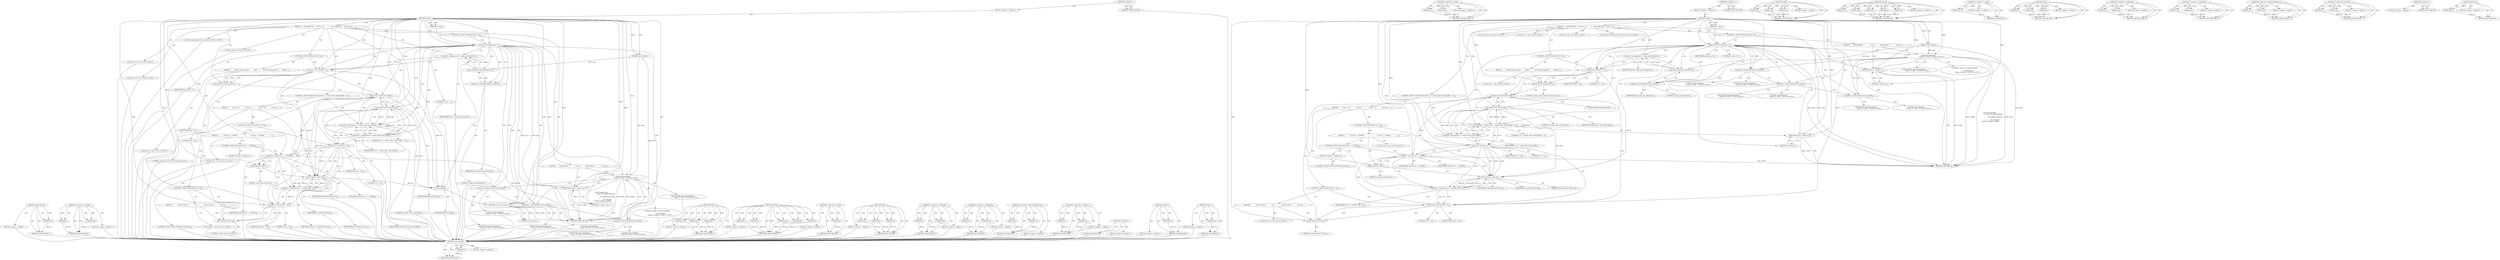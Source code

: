 digraph "close" {
vulnerable_144 [label=<(METHOD,open_gen_fd)>];
vulnerable_145 [label=<(PARAM,p1)>];
vulnerable_146 [label=<(BLOCK,&lt;empty&gt;,&lt;empty&gt;)>];
vulnerable_147 [label=<(METHOD_RETURN,ANY)>];
vulnerable_167 [label=<(METHOD,&lt;operator&gt;.equals)>];
vulnerable_168 [label=<(PARAM,p1)>];
vulnerable_169 [label=<(PARAM,p2)>];
vulnerable_170 [label=<(BLOCK,&lt;empty&gt;,&lt;empty&gt;)>];
vulnerable_171 [label=<(METHOD_RETURN,ANY)>];
vulnerable_6 [label=<(METHOD,&lt;global&gt;)<SUB>1</SUB>>];
vulnerable_7 [label=<(BLOCK,&lt;empty&gt;,&lt;empty&gt;)<SUB>1</SUB>>];
vulnerable_8 [label=<(METHOD,main)<SUB>1</SUB>>];
vulnerable_9 [label=<(PARAM,int argc)<SUB>1</SUB>>];
vulnerable_10 [label=<(PARAM,char *argv[])<SUB>1</SUB>>];
vulnerable_11 [label=<(BLOCK,{
    char buff[1024];
    int fd, nr, nw;
    ...,{
    char buff[1024];
    int fd, nr, nw;
    ...)<SUB>2</SUB>>];
vulnerable_12 [label="<(LOCAL,char[1024] buff: char[1024])<SUB>3</SUB>>"];
vulnerable_13 [label="<(LOCAL,int fd: int)<SUB>4</SUB>>"];
vulnerable_14 [label="<(LOCAL,int nr: int)<SUB>4</SUB>>"];
vulnerable_15 [label="<(LOCAL,int nw: int)<SUB>4</SUB>>"];
vulnerable_16 [label=<(CONTROL_STRUCTURE,IF,if (argc &lt; 2))<SUB>5</SUB>>];
vulnerable_17 [label=<(&lt;operator&gt;.lessThan,argc &lt; 2)<SUB>5</SUB>>];
vulnerable_18 [label=<(IDENTIFIER,argc,argc &lt; 2)<SUB>5</SUB>>];
vulnerable_19 [label=<(LITERAL,2,argc &lt; 2)<SUB>5</SUB>>];
vulnerable_20 [label=<(BLOCK,{
        fprintf(stderr,
                &quot;usag...,{
        fprintf(stderr,
                &quot;usag...)<SUB>5</SUB>>];
vulnerable_21 [label="<(fprintf,fprintf(stderr,
                &quot;usage: %s outp...)<SUB>6</SUB>>"];
vulnerable_22 [label="<(IDENTIFIER,stderr,fprintf(stderr,
                &quot;usage: %s outp...)<SUB>6</SUB>>"];
vulnerable_23 [label="<(LITERAL,&quot;usage: %s output-filename\n&quot;
                &quot;...,fprintf(stderr,
                &quot;usage: %s outp...)<SUB>7</SUB>>"];
vulnerable_24 [label=<(&lt;operator&gt;.indirectIndexAccess,argv[0])<SUB>9</SUB>>];
vulnerable_25 [label="<(IDENTIFIER,argv,fprintf(stderr,
                &quot;usage: %s outp...)<SUB>9</SUB>>"];
vulnerable_26 [label="<(LITERAL,0,fprintf(stderr,
                &quot;usage: %s outp...)<SUB>9</SUB>>"];
vulnerable_27 [label=<(&lt;operator&gt;.indirectIndexAccess,argv[0])<SUB>9</SUB>>];
vulnerable_28 [label="<(IDENTIFIER,argv,fprintf(stderr,
                &quot;usage: %s outp...)<SUB>9</SUB>>"];
vulnerable_29 [label="<(LITERAL,0,fprintf(stderr,
                &quot;usage: %s outp...)<SUB>9</SUB>>"];
vulnerable_30 [label=<(&lt;operator&gt;.indirectIndexAccess,argv[0])<SUB>9</SUB>>];
vulnerable_31 [label="<(IDENTIFIER,argv,fprintf(stderr,
                &quot;usage: %s outp...)<SUB>9</SUB>>"];
vulnerable_32 [label="<(LITERAL,0,fprintf(stderr,
                &quot;usage: %s outp...)<SUB>9</SUB>>"];
vulnerable_33 [label=<(RETURN,return 1;,return 1;)<SUB>10</SUB>>];
vulnerable_34 [label=<(LITERAL,1,return 1;)<SUB>10</SUB>>];
vulnerable_35 [label=<(&lt;operator&gt;.assignment,fd = open_gen_fd(argv[1]))<SUB>12</SUB>>];
vulnerable_36 [label=<(IDENTIFIER,fd,fd = open_gen_fd(argv[1]))<SUB>12</SUB>>];
vulnerable_37 [label=<(open_gen_fd,open_gen_fd(argv[1]))<SUB>12</SUB>>];
vulnerable_38 [label=<(&lt;operator&gt;.indirectIndexAccess,argv[1])<SUB>12</SUB>>];
vulnerable_39 [label=<(IDENTIFIER,argv,open_gen_fd(argv[1]))<SUB>12</SUB>>];
vulnerable_40 [label=<(LITERAL,1,open_gen_fd(argv[1]))<SUB>12</SUB>>];
vulnerable_41 [label=<(CONTROL_STRUCTURE,IF,if (fd &lt; 0))<SUB>13</SUB>>];
vulnerable_42 [label=<(&lt;operator&gt;.lessThan,fd &lt; 0)<SUB>13</SUB>>];
vulnerable_43 [label=<(IDENTIFIER,fd,fd &lt; 0)<SUB>13</SUB>>];
vulnerable_44 [label=<(LITERAL,0,fd &lt; 0)<SUB>13</SUB>>];
vulnerable_45 [label=<(BLOCK,{
        perror(&quot;open_gen_fd&quot;);
        exit(E...,{
        perror(&quot;open_gen_fd&quot;);
        exit(E...)<SUB>13</SUB>>];
vulnerable_46 [label=<(perror,perror(&quot;open_gen_fd&quot;))<SUB>14</SUB>>];
vulnerable_47 [label=<(LITERAL,&quot;open_gen_fd&quot;,perror(&quot;open_gen_fd&quot;))<SUB>14</SUB>>];
vulnerable_48 [label="<(LOCAL,exit : exit)<SUB>15</SUB>>"];
vulnerable_49 [label=<(CONTROL_STRUCTURE,WHILE,while ((nr = read(0, buff, sizeof (buff))) != 0))<SUB>17</SUB>>];
vulnerable_50 [label=<(&lt;operator&gt;.notEquals,(nr = read(0, buff, sizeof (buff))) != 0)<SUB>17</SUB>>];
vulnerable_51 [label=<(&lt;operator&gt;.assignment,nr = read(0, buff, sizeof (buff)))<SUB>17</SUB>>];
vulnerable_52 [label=<(IDENTIFIER,nr,nr = read(0, buff, sizeof (buff)))<SUB>17</SUB>>];
vulnerable_53 [label=<(read,read(0, buff, sizeof (buff)))<SUB>17</SUB>>];
vulnerable_54 [label=<(LITERAL,0,read(0, buff, sizeof (buff)))<SUB>17</SUB>>];
vulnerable_55 [label=<(IDENTIFIER,buff,read(0, buff, sizeof (buff)))<SUB>17</SUB>>];
vulnerable_56 [label=<(&lt;operator&gt;.sizeOf,sizeof (buff))<SUB>17</SUB>>];
vulnerable_57 [label=<(IDENTIFIER,buff,sizeof (buff))<SUB>17</SUB>>];
vulnerable_58 [label=<(LITERAL,0,(nr = read(0, buff, sizeof (buff))) != 0)<SUB>17</SUB>>];
vulnerable_59 [label=<(BLOCK,{
        if (nr &lt; 0) {
            if (errno =...,{
        if (nr &lt; 0) {
            if (errno =...)<SUB>17</SUB>>];
vulnerable_60 [label=<(CONTROL_STRUCTURE,IF,if (nr &lt; 0))<SUB>18</SUB>>];
vulnerable_61 [label=<(&lt;operator&gt;.lessThan,nr &lt; 0)<SUB>18</SUB>>];
vulnerable_62 [label=<(IDENTIFIER,nr,nr &lt; 0)<SUB>18</SUB>>];
vulnerable_63 [label=<(LITERAL,0,nr &lt; 0)<SUB>18</SUB>>];
vulnerable_64 [label=<(BLOCK,{
            if (errno == EINTR)
             ...,{
            if (errno == EINTR)
             ...)<SUB>18</SUB>>];
vulnerable_65 [label=<(CONTROL_STRUCTURE,IF,if (errno == EINTR))<SUB>19</SUB>>];
vulnerable_66 [label=<(&lt;operator&gt;.equals,errno == EINTR)<SUB>19</SUB>>];
vulnerable_67 [label=<(IDENTIFIER,errno,errno == EINTR)<SUB>19</SUB>>];
vulnerable_68 [label=<(IDENTIFIER,EINTR,errno == EINTR)<SUB>19</SUB>>];
vulnerable_69 [label=<(BLOCK,&lt;empty&gt;,&lt;empty&gt;)<SUB>20</SUB>>];
vulnerable_70 [label=<(CONTROL_STRUCTURE,CONTINUE,continue;)<SUB>20</SUB>>];
vulnerable_71 [label=<(perror,perror(&quot;read&quot;))<SUB>21</SUB>>];
vulnerable_72 [label=<(LITERAL,&quot;read&quot;,perror(&quot;read&quot;))<SUB>21</SUB>>];
vulnerable_73 [label="<(LOCAL,exit : exit)<SUB>22</SUB>>"];
vulnerable_74 [label=<(&lt;operator&gt;.assignment,nw = write(fd, buff, nr))<SUB>24</SUB>>];
vulnerable_75 [label=<(IDENTIFIER,nw,nw = write(fd, buff, nr))<SUB>24</SUB>>];
vulnerable_76 [label=<(write,write(fd, buff, nr))<SUB>24</SUB>>];
vulnerable_77 [label=<(IDENTIFIER,fd,write(fd, buff, nr))<SUB>24</SUB>>];
vulnerable_78 [label=<(IDENTIFIER,buff,write(fd, buff, nr))<SUB>24</SUB>>];
vulnerable_79 [label=<(IDENTIFIER,nr,write(fd, buff, nr))<SUB>24</SUB>>];
vulnerable_80 [label=<(CONTROL_STRUCTURE,IF,if (nw &lt; 0))<SUB>25</SUB>>];
vulnerable_81 [label=<(&lt;operator&gt;.lessThan,nw &lt; 0)<SUB>25</SUB>>];
vulnerable_82 [label=<(IDENTIFIER,nw,nw &lt; 0)<SUB>25</SUB>>];
vulnerable_83 [label=<(LITERAL,0,nw &lt; 0)<SUB>25</SUB>>];
vulnerable_84 [label=<(BLOCK,{
            perror(&quot;write&quot;);
             exi...,{
            perror(&quot;write&quot;);
             exi...)<SUB>25</SUB>>];
vulnerable_85 [label=<(perror,perror(&quot;write&quot;))<SUB>26</SUB>>];
vulnerable_86 [label=<(LITERAL,&quot;write&quot;,perror(&quot;write&quot;))<SUB>26</SUB>>];
vulnerable_87 [label="<(LOCAL,exit : exit)<SUB>27</SUB>>"];
vulnerable_88 [label=<(RETURN,return 0;,return 0;)<SUB>30</SUB>>];
vulnerable_89 [label=<(LITERAL,0,return 0;)<SUB>30</SUB>>];
vulnerable_90 [label=<(METHOD_RETURN,int)<SUB>1</SUB>>];
vulnerable_92 [label=<(METHOD_RETURN,ANY)<SUB>1</SUB>>];
vulnerable_172 [label=<(METHOD,write)>];
vulnerable_173 [label=<(PARAM,p1)>];
vulnerable_174 [label=<(PARAM,p2)>];
vulnerable_175 [label=<(PARAM,p3)>];
vulnerable_176 [label=<(BLOCK,&lt;empty&gt;,&lt;empty&gt;)>];
vulnerable_177 [label=<(METHOD_RETURN,ANY)>];
vulnerable_126 [label=<(METHOD,fprintf)>];
vulnerable_127 [label=<(PARAM,p1)>];
vulnerable_128 [label=<(PARAM,p2)>];
vulnerable_129 [label=<(PARAM,p3)>];
vulnerable_130 [label=<(PARAM,p4)>];
vulnerable_131 [label=<(PARAM,p5)>];
vulnerable_132 [label=<(BLOCK,&lt;empty&gt;,&lt;empty&gt;)>];
vulnerable_133 [label=<(METHOD_RETURN,ANY)>];
vulnerable_163 [label=<(METHOD,&lt;operator&gt;.sizeOf)>];
vulnerable_164 [label=<(PARAM,p1)>];
vulnerable_165 [label=<(BLOCK,&lt;empty&gt;,&lt;empty&gt;)>];
vulnerable_166 [label=<(METHOD_RETURN,ANY)>];
vulnerable_157 [label=<(METHOD,read)>];
vulnerable_158 [label=<(PARAM,p1)>];
vulnerable_159 [label=<(PARAM,p2)>];
vulnerable_160 [label=<(PARAM,p3)>];
vulnerable_161 [label=<(BLOCK,&lt;empty&gt;,&lt;empty&gt;)>];
vulnerable_162 [label=<(METHOD_RETURN,ANY)>];
vulnerable_152 [label=<(METHOD,&lt;operator&gt;.notEquals)>];
vulnerable_153 [label=<(PARAM,p1)>];
vulnerable_154 [label=<(PARAM,p2)>];
vulnerable_155 [label=<(BLOCK,&lt;empty&gt;,&lt;empty&gt;)>];
vulnerable_156 [label=<(METHOD_RETURN,ANY)>];
vulnerable_139 [label=<(METHOD,&lt;operator&gt;.assignment)>];
vulnerable_140 [label=<(PARAM,p1)>];
vulnerable_141 [label=<(PARAM,p2)>];
vulnerable_142 [label=<(BLOCK,&lt;empty&gt;,&lt;empty&gt;)>];
vulnerable_143 [label=<(METHOD_RETURN,ANY)>];
vulnerable_134 [label=<(METHOD,&lt;operator&gt;.indirectIndexAccess)>];
vulnerable_135 [label=<(PARAM,p1)>];
vulnerable_136 [label=<(PARAM,p2)>];
vulnerable_137 [label=<(BLOCK,&lt;empty&gt;,&lt;empty&gt;)>];
vulnerable_138 [label=<(METHOD_RETURN,ANY)>];
vulnerable_121 [label=<(METHOD,&lt;operator&gt;.lessThan)>];
vulnerable_122 [label=<(PARAM,p1)>];
vulnerable_123 [label=<(PARAM,p2)>];
vulnerable_124 [label=<(BLOCK,&lt;empty&gt;,&lt;empty&gt;)>];
vulnerable_125 [label=<(METHOD_RETURN,ANY)>];
vulnerable_115 [label=<(METHOD,&lt;global&gt;)<SUB>1</SUB>>];
vulnerable_116 [label=<(BLOCK,&lt;empty&gt;,&lt;empty&gt;)>];
vulnerable_117 [label=<(METHOD_RETURN,ANY)>];
vulnerable_148 [label=<(METHOD,perror)>];
vulnerable_149 [label=<(PARAM,p1)>];
vulnerable_150 [label=<(BLOCK,&lt;empty&gt;,&lt;empty&gt;)>];
vulnerable_151 [label=<(METHOD_RETURN,ANY)>];
fixed_146 [label=<(METHOD,open_gen_fd)>];
fixed_147 [label=<(PARAM,p1)>];
fixed_148 [label=<(BLOCK,&lt;empty&gt;,&lt;empty&gt;)>];
fixed_149 [label=<(METHOD_RETURN,ANY)>];
fixed_169 [label=<(METHOD,&lt;operator&gt;.equals)>];
fixed_170 [label=<(PARAM,p1)>];
fixed_171 [label=<(PARAM,p2)>];
fixed_172 [label=<(BLOCK,&lt;empty&gt;,&lt;empty&gt;)>];
fixed_173 [label=<(METHOD_RETURN,ANY)>];
fixed_6 [label=<(METHOD,&lt;global&gt;)<SUB>1</SUB>>];
fixed_7 [label=<(BLOCK,&lt;empty&gt;,&lt;empty&gt;)<SUB>1</SUB>>];
fixed_8 [label=<(METHOD,main)<SUB>1</SUB>>];
fixed_9 [label=<(PARAM,int argc)<SUB>1</SUB>>];
fixed_10 [label=<(PARAM,char *argv[])<SUB>1</SUB>>];
fixed_11 [label=<(BLOCK,{
    char buff[1024];
    int fd, nr, nw;
    ...,{
    char buff[1024];
    int fd, nr, nw;
    ...)<SUB>2</SUB>>];
fixed_12 [label="<(LOCAL,char[1024] buff: char[1024])<SUB>3</SUB>>"];
fixed_13 [label="<(LOCAL,int fd: int)<SUB>4</SUB>>"];
fixed_14 [label="<(LOCAL,int nr: int)<SUB>4</SUB>>"];
fixed_15 [label="<(LOCAL,int nw: int)<SUB>4</SUB>>"];
fixed_16 [label=<(CONTROL_STRUCTURE,IF,if (argc &lt; 2))<SUB>5</SUB>>];
fixed_17 [label=<(&lt;operator&gt;.lessThan,argc &lt; 2)<SUB>5</SUB>>];
fixed_18 [label=<(IDENTIFIER,argc,argc &lt; 2)<SUB>5</SUB>>];
fixed_19 [label=<(LITERAL,2,argc &lt; 2)<SUB>5</SUB>>];
fixed_20 [label=<(BLOCK,{
        fprintf(stderr,
                &quot;usag...,{
        fprintf(stderr,
                &quot;usag...)<SUB>5</SUB>>];
fixed_21 [label="<(fprintf,fprintf(stderr,
                &quot;usage: %s outp...)<SUB>6</SUB>>"];
fixed_22 [label="<(IDENTIFIER,stderr,fprintf(stderr,
                &quot;usage: %s outp...)<SUB>6</SUB>>"];
fixed_23 [label="<(LITERAL,&quot;usage: %s output-filename\n&quot;
                &quot;...,fprintf(stderr,
                &quot;usage: %s outp...)<SUB>7</SUB>>"];
fixed_24 [label=<(&lt;operator&gt;.indirectIndexAccess,argv[0])<SUB>9</SUB>>];
fixed_25 [label="<(IDENTIFIER,argv,fprintf(stderr,
                &quot;usage: %s outp...)<SUB>9</SUB>>"];
fixed_26 [label="<(LITERAL,0,fprintf(stderr,
                &quot;usage: %s outp...)<SUB>9</SUB>>"];
fixed_27 [label=<(&lt;operator&gt;.indirectIndexAccess,argv[0])<SUB>9</SUB>>];
fixed_28 [label="<(IDENTIFIER,argv,fprintf(stderr,
                &quot;usage: %s outp...)<SUB>9</SUB>>"];
fixed_29 [label="<(LITERAL,0,fprintf(stderr,
                &quot;usage: %s outp...)<SUB>9</SUB>>"];
fixed_30 [label=<(&lt;operator&gt;.indirectIndexAccess,argv[0])<SUB>9</SUB>>];
fixed_31 [label="<(IDENTIFIER,argv,fprintf(stderr,
                &quot;usage: %s outp...)<SUB>9</SUB>>"];
fixed_32 [label="<(LITERAL,0,fprintf(stderr,
                &quot;usage: %s outp...)<SUB>9</SUB>>"];
fixed_33 [label=<(RETURN,return 1;,return 1;)<SUB>10</SUB>>];
fixed_34 [label=<(LITERAL,1,return 1;)<SUB>10</SUB>>];
fixed_35 [label=<(&lt;operator&gt;.assignment,fd = open_gen_fd(argv[1]))<SUB>12</SUB>>];
fixed_36 [label=<(IDENTIFIER,fd,fd = open_gen_fd(argv[1]))<SUB>12</SUB>>];
fixed_37 [label=<(open_gen_fd,open_gen_fd(argv[1]))<SUB>12</SUB>>];
fixed_38 [label=<(&lt;operator&gt;.indirectIndexAccess,argv[1])<SUB>12</SUB>>];
fixed_39 [label=<(IDENTIFIER,argv,open_gen_fd(argv[1]))<SUB>12</SUB>>];
fixed_40 [label=<(LITERAL,1,open_gen_fd(argv[1]))<SUB>12</SUB>>];
fixed_41 [label=<(CONTROL_STRUCTURE,IF,if (fd &lt; 0))<SUB>13</SUB>>];
fixed_42 [label=<(&lt;operator&gt;.lessThan,fd &lt; 0)<SUB>13</SUB>>];
fixed_43 [label=<(IDENTIFIER,fd,fd &lt; 0)<SUB>13</SUB>>];
fixed_44 [label=<(LITERAL,0,fd &lt; 0)<SUB>13</SUB>>];
fixed_45 [label=<(BLOCK,{
        perror(&quot;open_gen_fd&quot;);
        exit(E...,{
        perror(&quot;open_gen_fd&quot;);
        exit(E...)<SUB>13</SUB>>];
fixed_46 [label=<(perror,perror(&quot;open_gen_fd&quot;))<SUB>14</SUB>>];
fixed_47 [label=<(LITERAL,&quot;open_gen_fd&quot;,perror(&quot;open_gen_fd&quot;))<SUB>14</SUB>>];
fixed_48 [label="<(LOCAL,exit : exit)<SUB>15</SUB>>"];
fixed_49 [label=<(CONTROL_STRUCTURE,WHILE,while ((nr = read(0, buff, sizeof (buff))) != 0))<SUB>17</SUB>>];
fixed_50 [label=<(&lt;operator&gt;.notEquals,(nr = read(0, buff, sizeof (buff))) != 0)<SUB>17</SUB>>];
fixed_51 [label=<(&lt;operator&gt;.assignment,nr = read(0, buff, sizeof (buff)))<SUB>17</SUB>>];
fixed_52 [label=<(IDENTIFIER,nr,nr = read(0, buff, sizeof (buff)))<SUB>17</SUB>>];
fixed_53 [label=<(read,read(0, buff, sizeof (buff)))<SUB>17</SUB>>];
fixed_54 [label=<(LITERAL,0,read(0, buff, sizeof (buff)))<SUB>17</SUB>>];
fixed_55 [label=<(IDENTIFIER,buff,read(0, buff, sizeof (buff)))<SUB>17</SUB>>];
fixed_56 [label=<(&lt;operator&gt;.sizeOf,sizeof (buff))<SUB>17</SUB>>];
fixed_57 [label=<(IDENTIFIER,buff,sizeof (buff))<SUB>17</SUB>>];
fixed_58 [label=<(LITERAL,0,(nr = read(0, buff, sizeof (buff))) != 0)<SUB>17</SUB>>];
fixed_59 [label=<(BLOCK,{
        if (nr &lt; 0) {
            if (errno =...,{
        if (nr &lt; 0) {
            if (errno =...)<SUB>17</SUB>>];
fixed_60 [label=<(CONTROL_STRUCTURE,IF,if (nr &lt; 0))<SUB>18</SUB>>];
fixed_61 [label=<(&lt;operator&gt;.lessThan,nr &lt; 0)<SUB>18</SUB>>];
fixed_62 [label=<(IDENTIFIER,nr,nr &lt; 0)<SUB>18</SUB>>];
fixed_63 [label=<(LITERAL,0,nr &lt; 0)<SUB>18</SUB>>];
fixed_64 [label=<(BLOCK,{
            if (errno == EINTR)
             ...,{
            if (errno == EINTR)
             ...)<SUB>18</SUB>>];
fixed_65 [label=<(CONTROL_STRUCTURE,IF,if (errno == EINTR))<SUB>19</SUB>>];
fixed_66 [label=<(&lt;operator&gt;.equals,errno == EINTR)<SUB>19</SUB>>];
fixed_67 [label=<(IDENTIFIER,errno,errno == EINTR)<SUB>19</SUB>>];
fixed_68 [label=<(IDENTIFIER,EINTR,errno == EINTR)<SUB>19</SUB>>];
fixed_69 [label=<(BLOCK,&lt;empty&gt;,&lt;empty&gt;)<SUB>20</SUB>>];
fixed_70 [label=<(CONTROL_STRUCTURE,CONTINUE,continue;)<SUB>20</SUB>>];
fixed_71 [label=<(perror,perror(&quot;read&quot;))<SUB>21</SUB>>];
fixed_72 [label=<(LITERAL,&quot;read&quot;,perror(&quot;read&quot;))<SUB>21</SUB>>];
fixed_73 [label="<(LOCAL,exit : exit)<SUB>22</SUB>>"];
fixed_74 [label=<(&lt;operator&gt;.assignment,nw = write(fd, buff, nr))<SUB>24</SUB>>];
fixed_75 [label=<(IDENTIFIER,nw,nw = write(fd, buff, nr))<SUB>24</SUB>>];
fixed_76 [label=<(write,write(fd, buff, nr))<SUB>24</SUB>>];
fixed_77 [label=<(IDENTIFIER,fd,write(fd, buff, nr))<SUB>24</SUB>>];
fixed_78 [label=<(IDENTIFIER,buff,write(fd, buff, nr))<SUB>24</SUB>>];
fixed_79 [label=<(IDENTIFIER,nr,write(fd, buff, nr))<SUB>24</SUB>>];
fixed_80 [label=<(CONTROL_STRUCTURE,IF,if (nw &lt; 0))<SUB>25</SUB>>];
fixed_81 [label=<(&lt;operator&gt;.lessThan,nw &lt; 0)<SUB>25</SUB>>];
fixed_82 [label=<(IDENTIFIER,nw,nw &lt; 0)<SUB>25</SUB>>];
fixed_83 [label=<(LITERAL,0,nw &lt; 0)<SUB>25</SUB>>];
fixed_84 [label=<(BLOCK,{
            perror(&quot;write&quot;);
             exi...,{
            perror(&quot;write&quot;);
             exi...)<SUB>25</SUB>>];
fixed_85 [label=<(perror,perror(&quot;write&quot;))<SUB>26</SUB>>];
fixed_86 [label=<(LITERAL,&quot;write&quot;,perror(&quot;write&quot;))<SUB>26</SUB>>];
fixed_87 [label="<(LOCAL,exit : exit)<SUB>27</SUB>>"];
fixed_88 [label=<(close,close(fd))<SUB>30</SUB>>];
fixed_89 [label=<(IDENTIFIER,fd,close(fd))<SUB>30</SUB>>];
fixed_90 [label=<(RETURN,return 0;,return 0;)<SUB>31</SUB>>];
fixed_91 [label=<(LITERAL,0,return 0;)<SUB>31</SUB>>];
fixed_92 [label=<(METHOD_RETURN,int)<SUB>1</SUB>>];
fixed_94 [label=<(METHOD_RETURN,ANY)<SUB>1</SUB>>];
fixed_174 [label=<(METHOD,write)>];
fixed_175 [label=<(PARAM,p1)>];
fixed_176 [label=<(PARAM,p2)>];
fixed_177 [label=<(PARAM,p3)>];
fixed_178 [label=<(BLOCK,&lt;empty&gt;,&lt;empty&gt;)>];
fixed_179 [label=<(METHOD_RETURN,ANY)>];
fixed_128 [label=<(METHOD,fprintf)>];
fixed_129 [label=<(PARAM,p1)>];
fixed_130 [label=<(PARAM,p2)>];
fixed_131 [label=<(PARAM,p3)>];
fixed_132 [label=<(PARAM,p4)>];
fixed_133 [label=<(PARAM,p5)>];
fixed_134 [label=<(BLOCK,&lt;empty&gt;,&lt;empty&gt;)>];
fixed_135 [label=<(METHOD_RETURN,ANY)>];
fixed_165 [label=<(METHOD,&lt;operator&gt;.sizeOf)>];
fixed_166 [label=<(PARAM,p1)>];
fixed_167 [label=<(BLOCK,&lt;empty&gt;,&lt;empty&gt;)>];
fixed_168 [label=<(METHOD_RETURN,ANY)>];
fixed_159 [label=<(METHOD,read)>];
fixed_160 [label=<(PARAM,p1)>];
fixed_161 [label=<(PARAM,p2)>];
fixed_162 [label=<(PARAM,p3)>];
fixed_163 [label=<(BLOCK,&lt;empty&gt;,&lt;empty&gt;)>];
fixed_164 [label=<(METHOD_RETURN,ANY)>];
fixed_154 [label=<(METHOD,&lt;operator&gt;.notEquals)>];
fixed_155 [label=<(PARAM,p1)>];
fixed_156 [label=<(PARAM,p2)>];
fixed_157 [label=<(BLOCK,&lt;empty&gt;,&lt;empty&gt;)>];
fixed_158 [label=<(METHOD_RETURN,ANY)>];
fixed_141 [label=<(METHOD,&lt;operator&gt;.assignment)>];
fixed_142 [label=<(PARAM,p1)>];
fixed_143 [label=<(PARAM,p2)>];
fixed_144 [label=<(BLOCK,&lt;empty&gt;,&lt;empty&gt;)>];
fixed_145 [label=<(METHOD_RETURN,ANY)>];
fixed_136 [label=<(METHOD,&lt;operator&gt;.indirectIndexAccess)>];
fixed_137 [label=<(PARAM,p1)>];
fixed_138 [label=<(PARAM,p2)>];
fixed_139 [label=<(BLOCK,&lt;empty&gt;,&lt;empty&gt;)>];
fixed_140 [label=<(METHOD_RETURN,ANY)>];
fixed_123 [label=<(METHOD,&lt;operator&gt;.lessThan)>];
fixed_124 [label=<(PARAM,p1)>];
fixed_125 [label=<(PARAM,p2)>];
fixed_126 [label=<(BLOCK,&lt;empty&gt;,&lt;empty&gt;)>];
fixed_127 [label=<(METHOD_RETURN,ANY)>];
fixed_117 [label=<(METHOD,&lt;global&gt;)<SUB>1</SUB>>];
fixed_118 [label=<(BLOCK,&lt;empty&gt;,&lt;empty&gt;)>];
fixed_119 [label=<(METHOD_RETURN,ANY)>];
fixed_150 [label=<(METHOD,perror)>];
fixed_151 [label=<(PARAM,p1)>];
fixed_152 [label=<(BLOCK,&lt;empty&gt;,&lt;empty&gt;)>];
fixed_153 [label=<(METHOD_RETURN,ANY)>];
fixed_180 [label=<(METHOD,close)>];
fixed_181 [label=<(PARAM,p1)>];
fixed_182 [label=<(BLOCK,&lt;empty&gt;,&lt;empty&gt;)>];
fixed_183 [label=<(METHOD_RETURN,ANY)>];
vulnerable_144 -> vulnerable_145  [key=0, label="AST: "];
vulnerable_144 -> vulnerable_145  [key=1, label="DDG: "];
vulnerable_144 -> vulnerable_146  [key=0, label="AST: "];
vulnerable_144 -> vulnerable_147  [key=0, label="AST: "];
vulnerable_144 -> vulnerable_147  [key=1, label="CFG: "];
vulnerable_145 -> vulnerable_147  [key=0, label="DDG: p1"];
vulnerable_167 -> vulnerable_168  [key=0, label="AST: "];
vulnerable_167 -> vulnerable_168  [key=1, label="DDG: "];
vulnerable_167 -> vulnerable_170  [key=0, label="AST: "];
vulnerable_167 -> vulnerable_169  [key=0, label="AST: "];
vulnerable_167 -> vulnerable_169  [key=1, label="DDG: "];
vulnerable_167 -> vulnerable_171  [key=0, label="AST: "];
vulnerable_167 -> vulnerable_171  [key=1, label="CFG: "];
vulnerable_168 -> vulnerable_171  [key=0, label="DDG: p1"];
vulnerable_169 -> vulnerable_171  [key=0, label="DDG: p2"];
vulnerable_6 -> vulnerable_7  [key=0, label="AST: "];
vulnerable_6 -> vulnerable_92  [key=0, label="AST: "];
vulnerable_6 -> vulnerable_92  [key=1, label="CFG: "];
vulnerable_7 -> vulnerable_8  [key=0, label="AST: "];
vulnerable_8 -> vulnerable_9  [key=0, label="AST: "];
vulnerable_8 -> vulnerable_9  [key=1, label="DDG: "];
vulnerable_8 -> vulnerable_10  [key=0, label="AST: "];
vulnerable_8 -> vulnerable_10  [key=1, label="DDG: "];
vulnerable_8 -> vulnerable_11  [key=0, label="AST: "];
vulnerable_8 -> vulnerable_90  [key=0, label="AST: "];
vulnerable_8 -> vulnerable_17  [key=0, label="CFG: "];
vulnerable_8 -> vulnerable_17  [key=1, label="DDG: "];
vulnerable_8 -> vulnerable_88  [key=0, label="DDG: "];
vulnerable_8 -> vulnerable_89  [key=0, label="DDG: "];
vulnerable_8 -> vulnerable_33  [key=0, label="DDG: "];
vulnerable_8 -> vulnerable_42  [key=0, label="DDG: "];
vulnerable_8 -> vulnerable_50  [key=0, label="DDG: "];
vulnerable_8 -> vulnerable_21  [key=0, label="DDG: "];
vulnerable_8 -> vulnerable_34  [key=0, label="DDG: "];
vulnerable_8 -> vulnerable_46  [key=0, label="DDG: "];
vulnerable_8 -> vulnerable_53  [key=0, label="DDG: "];
vulnerable_8 -> vulnerable_61  [key=0, label="DDG: "];
vulnerable_8 -> vulnerable_76  [key=0, label="DDG: "];
vulnerable_8 -> vulnerable_81  [key=0, label="DDG: "];
vulnerable_8 -> vulnerable_71  [key=0, label="DDG: "];
vulnerable_8 -> vulnerable_85  [key=0, label="DDG: "];
vulnerable_8 -> vulnerable_66  [key=0, label="DDG: "];
vulnerable_9 -> vulnerable_17  [key=0, label="DDG: argc"];
vulnerable_10 -> vulnerable_90  [key=0, label="DDG: argv"];
vulnerable_10 -> vulnerable_37  [key=0, label="DDG: argv"];
vulnerable_10 -> vulnerable_21  [key=0, label="DDG: argv"];
vulnerable_11 -> vulnerable_12  [key=0, label="AST: "];
vulnerable_11 -> vulnerable_13  [key=0, label="AST: "];
vulnerable_11 -> vulnerable_14  [key=0, label="AST: "];
vulnerable_11 -> vulnerable_15  [key=0, label="AST: "];
vulnerable_11 -> vulnerable_16  [key=0, label="AST: "];
vulnerable_11 -> vulnerable_35  [key=0, label="AST: "];
vulnerable_11 -> vulnerable_41  [key=0, label="AST: "];
vulnerable_11 -> vulnerable_49  [key=0, label="AST: "];
vulnerable_11 -> vulnerable_88  [key=0, label="AST: "];
vulnerable_16 -> vulnerable_17  [key=0, label="AST: "];
vulnerable_16 -> vulnerable_20  [key=0, label="AST: "];
vulnerable_17 -> vulnerable_18  [key=0, label="AST: "];
vulnerable_17 -> vulnerable_19  [key=0, label="AST: "];
vulnerable_17 -> vulnerable_24  [key=0, label="CFG: "];
vulnerable_17 -> vulnerable_24  [key=1, label="CDG: "];
vulnerable_17 -> vulnerable_38  [key=0, label="CFG: "];
vulnerable_17 -> vulnerable_38  [key=1, label="CDG: "];
vulnerable_17 -> vulnerable_90  [key=0, label="DDG: argc"];
vulnerable_17 -> vulnerable_90  [key=1, label="DDG: argc &lt; 2"];
vulnerable_17 -> vulnerable_30  [key=0, label="CDG: "];
vulnerable_17 -> vulnerable_21  [key=0, label="CDG: "];
vulnerable_17 -> vulnerable_42  [key=0, label="CDG: "];
vulnerable_17 -> vulnerable_51  [key=0, label="CDG: "];
vulnerable_17 -> vulnerable_37  [key=0, label="CDG: "];
vulnerable_17 -> vulnerable_56  [key=0, label="CDG: "];
vulnerable_17 -> vulnerable_27  [key=0, label="CDG: "];
vulnerable_17 -> vulnerable_50  [key=0, label="CDG: "];
vulnerable_17 -> vulnerable_35  [key=0, label="CDG: "];
vulnerable_17 -> vulnerable_33  [key=0, label="CDG: "];
vulnerable_17 -> vulnerable_53  [key=0, label="CDG: "];
vulnerable_17 -> vulnerable_88  [key=0, label="CDG: "];
vulnerable_20 -> vulnerable_21  [key=0, label="AST: "];
vulnerable_20 -> vulnerable_33  [key=0, label="AST: "];
vulnerable_21 -> vulnerable_22  [key=0, label="AST: "];
vulnerable_21 -> vulnerable_23  [key=0, label="AST: "];
vulnerable_21 -> vulnerable_24  [key=0, label="AST: "];
vulnerable_21 -> vulnerable_27  [key=0, label="AST: "];
vulnerable_21 -> vulnerable_30  [key=0, label="AST: "];
vulnerable_21 -> vulnerable_33  [key=0, label="CFG: "];
vulnerable_21 -> vulnerable_90  [key=0, label="DDG: argv[0]"];
vulnerable_21 -> vulnerable_90  [key=1, label="DDG: fprintf(stderr,
                &quot;usage: %s output-filename\n&quot;
                &quot;       %s |output-command\n&quot;
                &quot;       %s :host:port\n&quot;, argv[0], argv[0], argv[0])"];
vulnerable_21 -> vulnerable_90  [key=2, label="DDG: stderr"];
vulnerable_24 -> vulnerable_25  [key=0, label="AST: "];
vulnerable_24 -> vulnerable_26  [key=0, label="AST: "];
vulnerable_24 -> vulnerable_27  [key=0, label="CFG: "];
vulnerable_27 -> vulnerable_28  [key=0, label="AST: "];
vulnerable_27 -> vulnerable_29  [key=0, label="AST: "];
vulnerable_27 -> vulnerable_30  [key=0, label="CFG: "];
vulnerable_30 -> vulnerable_31  [key=0, label="AST: "];
vulnerable_30 -> vulnerable_32  [key=0, label="AST: "];
vulnerable_30 -> vulnerable_21  [key=0, label="CFG: "];
vulnerable_33 -> vulnerable_34  [key=0, label="AST: "];
vulnerable_33 -> vulnerable_90  [key=0, label="CFG: "];
vulnerable_33 -> vulnerable_90  [key=1, label="DDG: &lt;RET&gt;"];
vulnerable_34 -> vulnerable_33  [key=0, label="DDG: 1"];
vulnerable_35 -> vulnerable_36  [key=0, label="AST: "];
vulnerable_35 -> vulnerable_37  [key=0, label="AST: "];
vulnerable_35 -> vulnerable_42  [key=0, label="CFG: "];
vulnerable_35 -> vulnerable_42  [key=1, label="DDG: fd"];
vulnerable_37 -> vulnerable_38  [key=0, label="AST: "];
vulnerable_37 -> vulnerable_35  [key=0, label="CFG: "];
vulnerable_37 -> vulnerable_35  [key=1, label="DDG: argv[1]"];
vulnerable_38 -> vulnerable_39  [key=0, label="AST: "];
vulnerable_38 -> vulnerable_40  [key=0, label="AST: "];
vulnerable_38 -> vulnerable_37  [key=0, label="CFG: "];
vulnerable_41 -> vulnerable_42  [key=0, label="AST: "];
vulnerable_41 -> vulnerable_45  [key=0, label="AST: "];
vulnerable_42 -> vulnerable_43  [key=0, label="AST: "];
vulnerable_42 -> vulnerable_44  [key=0, label="AST: "];
vulnerable_42 -> vulnerable_46  [key=0, label="CFG: "];
vulnerable_42 -> vulnerable_46  [key=1, label="CDG: "];
vulnerable_42 -> vulnerable_56  [key=0, label="CFG: "];
vulnerable_42 -> vulnerable_76  [key=0, label="DDG: fd"];
vulnerable_45 -> vulnerable_46  [key=0, label="AST: "];
vulnerable_45 -> vulnerable_48  [key=0, label="AST: "];
vulnerable_46 -> vulnerable_47  [key=0, label="AST: "];
vulnerable_46 -> vulnerable_56  [key=0, label="CFG: "];
vulnerable_49 -> vulnerable_50  [key=0, label="AST: "];
vulnerable_49 -> vulnerable_59  [key=0, label="AST: "];
vulnerable_50 -> vulnerable_51  [key=0, label="AST: "];
vulnerable_50 -> vulnerable_51  [key=1, label="CDG: "];
vulnerable_50 -> vulnerable_58  [key=0, label="AST: "];
vulnerable_50 -> vulnerable_61  [key=0, label="CFG: "];
vulnerable_50 -> vulnerable_61  [key=1, label="CDG: "];
vulnerable_50 -> vulnerable_88  [key=0, label="CFG: "];
vulnerable_50 -> vulnerable_56  [key=0, label="CDG: "];
vulnerable_50 -> vulnerable_50  [key=0, label="CDG: "];
vulnerable_50 -> vulnerable_53  [key=0, label="CDG: "];
vulnerable_51 -> vulnerable_52  [key=0, label="AST: "];
vulnerable_51 -> vulnerable_53  [key=0, label="AST: "];
vulnerable_51 -> vulnerable_50  [key=0, label="CFG: "];
vulnerable_51 -> vulnerable_50  [key=1, label="DDG: nr"];
vulnerable_51 -> vulnerable_61  [key=0, label="DDG: nr"];
vulnerable_53 -> vulnerable_54  [key=0, label="AST: "];
vulnerable_53 -> vulnerable_55  [key=0, label="AST: "];
vulnerable_53 -> vulnerable_56  [key=0, label="AST: "];
vulnerable_53 -> vulnerable_51  [key=0, label="CFG: "];
vulnerable_53 -> vulnerable_51  [key=1, label="DDG: 0"];
vulnerable_53 -> vulnerable_51  [key=2, label="DDG: buff"];
vulnerable_53 -> vulnerable_50  [key=0, label="DDG: 0"];
vulnerable_53 -> vulnerable_50  [key=1, label="DDG: buff"];
vulnerable_53 -> vulnerable_76  [key=0, label="DDG: buff"];
vulnerable_56 -> vulnerable_57  [key=0, label="AST: "];
vulnerable_56 -> vulnerable_53  [key=0, label="CFG: "];
vulnerable_59 -> vulnerable_60  [key=0, label="AST: "];
vulnerable_59 -> vulnerable_74  [key=0, label="AST: "];
vulnerable_59 -> vulnerable_80  [key=0, label="AST: "];
vulnerable_60 -> vulnerable_61  [key=0, label="AST: "];
vulnerable_60 -> vulnerable_64  [key=0, label="AST: "];
vulnerable_61 -> vulnerable_62  [key=0, label="AST: "];
vulnerable_61 -> vulnerable_63  [key=0, label="AST: "];
vulnerable_61 -> vulnerable_66  [key=0, label="CFG: "];
vulnerable_61 -> vulnerable_66  [key=1, label="CDG: "];
vulnerable_61 -> vulnerable_76  [key=0, label="CFG: "];
vulnerable_61 -> vulnerable_76  [key=1, label="DDG: nr"];
vulnerable_61 -> vulnerable_76  [key=2, label="CDG: "];
vulnerable_61 -> vulnerable_81  [key=0, label="CDG: "];
vulnerable_61 -> vulnerable_74  [key=0, label="CDG: "];
vulnerable_64 -> vulnerable_65  [key=0, label="AST: "];
vulnerable_64 -> vulnerable_71  [key=0, label="AST: "];
vulnerable_64 -> vulnerable_73  [key=0, label="AST: "];
vulnerable_65 -> vulnerable_66  [key=0, label="AST: "];
vulnerable_65 -> vulnerable_69  [key=0, label="AST: "];
vulnerable_66 -> vulnerable_67  [key=0, label="AST: "];
vulnerable_66 -> vulnerable_68  [key=0, label="AST: "];
vulnerable_66 -> vulnerable_56  [key=0, label="CFG: "];
vulnerable_66 -> vulnerable_71  [key=0, label="CFG: "];
vulnerable_66 -> vulnerable_71  [key=1, label="CDG: "];
vulnerable_66 -> vulnerable_90  [key=0, label="DDG: EINTR"];
vulnerable_66 -> vulnerable_81  [key=0, label="CDG: "];
vulnerable_66 -> vulnerable_74  [key=0, label="CDG: "];
vulnerable_66 -> vulnerable_76  [key=0, label="CDG: "];
vulnerable_69 -> vulnerable_70  [key=0, label="AST: "];
vulnerable_71 -> vulnerable_72  [key=0, label="AST: "];
vulnerable_71 -> vulnerable_76  [key=0, label="CFG: "];
vulnerable_74 -> vulnerable_75  [key=0, label="AST: "];
vulnerable_74 -> vulnerable_76  [key=0, label="AST: "];
vulnerable_74 -> vulnerable_81  [key=0, label="CFG: "];
vulnerable_74 -> vulnerable_81  [key=1, label="DDG: nw"];
vulnerable_76 -> vulnerable_77  [key=0, label="AST: "];
vulnerable_76 -> vulnerable_78  [key=0, label="AST: "];
vulnerable_76 -> vulnerable_79  [key=0, label="AST: "];
vulnerable_76 -> vulnerable_74  [key=0, label="CFG: "];
vulnerable_76 -> vulnerable_74  [key=1, label="DDG: fd"];
vulnerable_76 -> vulnerable_74  [key=2, label="DDG: buff"];
vulnerable_76 -> vulnerable_74  [key=3, label="DDG: nr"];
vulnerable_80 -> vulnerable_81  [key=0, label="AST: "];
vulnerable_80 -> vulnerable_84  [key=0, label="AST: "];
vulnerable_81 -> vulnerable_82  [key=0, label="AST: "];
vulnerable_81 -> vulnerable_83  [key=0, label="AST: "];
vulnerable_81 -> vulnerable_56  [key=0, label="CFG: "];
vulnerable_81 -> vulnerable_85  [key=0, label="CFG: "];
vulnerable_81 -> vulnerable_85  [key=1, label="CDG: "];
vulnerable_84 -> vulnerable_85  [key=0, label="AST: "];
vulnerable_84 -> vulnerable_87  [key=0, label="AST: "];
vulnerable_85 -> vulnerable_86  [key=0, label="AST: "];
vulnerable_85 -> vulnerable_56  [key=0, label="CFG: "];
vulnerable_88 -> vulnerable_89  [key=0, label="AST: "];
vulnerable_88 -> vulnerable_90  [key=0, label="CFG: "];
vulnerable_88 -> vulnerable_90  [key=1, label="DDG: &lt;RET&gt;"];
vulnerable_89 -> vulnerable_88  [key=0, label="DDG: 0"];
vulnerable_172 -> vulnerable_173  [key=0, label="AST: "];
vulnerable_172 -> vulnerable_173  [key=1, label="DDG: "];
vulnerable_172 -> vulnerable_176  [key=0, label="AST: "];
vulnerable_172 -> vulnerable_174  [key=0, label="AST: "];
vulnerable_172 -> vulnerable_174  [key=1, label="DDG: "];
vulnerable_172 -> vulnerable_177  [key=0, label="AST: "];
vulnerable_172 -> vulnerable_177  [key=1, label="CFG: "];
vulnerable_172 -> vulnerable_175  [key=0, label="AST: "];
vulnerable_172 -> vulnerable_175  [key=1, label="DDG: "];
vulnerable_173 -> vulnerable_177  [key=0, label="DDG: p1"];
vulnerable_174 -> vulnerable_177  [key=0, label="DDG: p2"];
vulnerable_175 -> vulnerable_177  [key=0, label="DDG: p3"];
vulnerable_126 -> vulnerable_127  [key=0, label="AST: "];
vulnerable_126 -> vulnerable_127  [key=1, label="DDG: "];
vulnerable_126 -> vulnerable_132  [key=0, label="AST: "];
vulnerable_126 -> vulnerable_128  [key=0, label="AST: "];
vulnerable_126 -> vulnerable_128  [key=1, label="DDG: "];
vulnerable_126 -> vulnerable_133  [key=0, label="AST: "];
vulnerable_126 -> vulnerable_133  [key=1, label="CFG: "];
vulnerable_126 -> vulnerable_129  [key=0, label="AST: "];
vulnerable_126 -> vulnerable_129  [key=1, label="DDG: "];
vulnerable_126 -> vulnerable_130  [key=0, label="AST: "];
vulnerable_126 -> vulnerable_130  [key=1, label="DDG: "];
vulnerable_126 -> vulnerable_131  [key=0, label="AST: "];
vulnerable_126 -> vulnerable_131  [key=1, label="DDG: "];
vulnerable_127 -> vulnerable_133  [key=0, label="DDG: p1"];
vulnerable_128 -> vulnerable_133  [key=0, label="DDG: p2"];
vulnerable_129 -> vulnerable_133  [key=0, label="DDG: p3"];
vulnerable_130 -> vulnerable_133  [key=0, label="DDG: p4"];
vulnerable_131 -> vulnerable_133  [key=0, label="DDG: p5"];
vulnerable_163 -> vulnerable_164  [key=0, label="AST: "];
vulnerable_163 -> vulnerable_164  [key=1, label="DDG: "];
vulnerable_163 -> vulnerable_165  [key=0, label="AST: "];
vulnerable_163 -> vulnerable_166  [key=0, label="AST: "];
vulnerable_163 -> vulnerable_166  [key=1, label="CFG: "];
vulnerable_164 -> vulnerable_166  [key=0, label="DDG: p1"];
vulnerable_157 -> vulnerable_158  [key=0, label="AST: "];
vulnerable_157 -> vulnerable_158  [key=1, label="DDG: "];
vulnerable_157 -> vulnerable_161  [key=0, label="AST: "];
vulnerable_157 -> vulnerable_159  [key=0, label="AST: "];
vulnerable_157 -> vulnerable_159  [key=1, label="DDG: "];
vulnerable_157 -> vulnerable_162  [key=0, label="AST: "];
vulnerable_157 -> vulnerable_162  [key=1, label="CFG: "];
vulnerable_157 -> vulnerable_160  [key=0, label="AST: "];
vulnerable_157 -> vulnerable_160  [key=1, label="DDG: "];
vulnerable_158 -> vulnerable_162  [key=0, label="DDG: p1"];
vulnerable_159 -> vulnerable_162  [key=0, label="DDG: p2"];
vulnerable_160 -> vulnerable_162  [key=0, label="DDG: p3"];
vulnerable_152 -> vulnerable_153  [key=0, label="AST: "];
vulnerable_152 -> vulnerable_153  [key=1, label="DDG: "];
vulnerable_152 -> vulnerable_155  [key=0, label="AST: "];
vulnerable_152 -> vulnerable_154  [key=0, label="AST: "];
vulnerable_152 -> vulnerable_154  [key=1, label="DDG: "];
vulnerable_152 -> vulnerable_156  [key=0, label="AST: "];
vulnerable_152 -> vulnerable_156  [key=1, label="CFG: "];
vulnerable_153 -> vulnerable_156  [key=0, label="DDG: p1"];
vulnerable_154 -> vulnerable_156  [key=0, label="DDG: p2"];
vulnerable_139 -> vulnerable_140  [key=0, label="AST: "];
vulnerable_139 -> vulnerable_140  [key=1, label="DDG: "];
vulnerable_139 -> vulnerable_142  [key=0, label="AST: "];
vulnerable_139 -> vulnerable_141  [key=0, label="AST: "];
vulnerable_139 -> vulnerable_141  [key=1, label="DDG: "];
vulnerable_139 -> vulnerable_143  [key=0, label="AST: "];
vulnerable_139 -> vulnerable_143  [key=1, label="CFG: "];
vulnerable_140 -> vulnerable_143  [key=0, label="DDG: p1"];
vulnerable_141 -> vulnerable_143  [key=0, label="DDG: p2"];
vulnerable_134 -> vulnerable_135  [key=0, label="AST: "];
vulnerable_134 -> vulnerable_135  [key=1, label="DDG: "];
vulnerable_134 -> vulnerable_137  [key=0, label="AST: "];
vulnerable_134 -> vulnerable_136  [key=0, label="AST: "];
vulnerable_134 -> vulnerable_136  [key=1, label="DDG: "];
vulnerable_134 -> vulnerable_138  [key=0, label="AST: "];
vulnerable_134 -> vulnerable_138  [key=1, label="CFG: "];
vulnerable_135 -> vulnerable_138  [key=0, label="DDG: p1"];
vulnerable_136 -> vulnerable_138  [key=0, label="DDG: p2"];
vulnerable_121 -> vulnerable_122  [key=0, label="AST: "];
vulnerable_121 -> vulnerable_122  [key=1, label="DDG: "];
vulnerable_121 -> vulnerable_124  [key=0, label="AST: "];
vulnerable_121 -> vulnerable_123  [key=0, label="AST: "];
vulnerable_121 -> vulnerable_123  [key=1, label="DDG: "];
vulnerable_121 -> vulnerable_125  [key=0, label="AST: "];
vulnerable_121 -> vulnerable_125  [key=1, label="CFG: "];
vulnerable_122 -> vulnerable_125  [key=0, label="DDG: p1"];
vulnerable_123 -> vulnerable_125  [key=0, label="DDG: p2"];
vulnerable_115 -> vulnerable_116  [key=0, label="AST: "];
vulnerable_115 -> vulnerable_117  [key=0, label="AST: "];
vulnerable_115 -> vulnerable_117  [key=1, label="CFG: "];
vulnerable_148 -> vulnerable_149  [key=0, label="AST: "];
vulnerable_148 -> vulnerable_149  [key=1, label="DDG: "];
vulnerable_148 -> vulnerable_150  [key=0, label="AST: "];
vulnerable_148 -> vulnerable_151  [key=0, label="AST: "];
vulnerable_148 -> vulnerable_151  [key=1, label="CFG: "];
vulnerable_149 -> vulnerable_151  [key=0, label="DDG: p1"];
fixed_146 -> fixed_147  [key=0, label="AST: "];
fixed_146 -> fixed_147  [key=1, label="DDG: "];
fixed_146 -> fixed_148  [key=0, label="AST: "];
fixed_146 -> fixed_149  [key=0, label="AST: "];
fixed_146 -> fixed_149  [key=1, label="CFG: "];
fixed_147 -> fixed_149  [key=0, label="DDG: p1"];
fixed_148 -> vulnerable_144  [key=0];
fixed_149 -> vulnerable_144  [key=0];
fixed_169 -> fixed_170  [key=0, label="AST: "];
fixed_169 -> fixed_170  [key=1, label="DDG: "];
fixed_169 -> fixed_172  [key=0, label="AST: "];
fixed_169 -> fixed_171  [key=0, label="AST: "];
fixed_169 -> fixed_171  [key=1, label="DDG: "];
fixed_169 -> fixed_173  [key=0, label="AST: "];
fixed_169 -> fixed_173  [key=1, label="CFG: "];
fixed_170 -> fixed_173  [key=0, label="DDG: p1"];
fixed_171 -> fixed_173  [key=0, label="DDG: p2"];
fixed_172 -> vulnerable_144  [key=0];
fixed_173 -> vulnerable_144  [key=0];
fixed_6 -> fixed_7  [key=0, label="AST: "];
fixed_6 -> fixed_94  [key=0, label="AST: "];
fixed_6 -> fixed_94  [key=1, label="CFG: "];
fixed_7 -> fixed_8  [key=0, label="AST: "];
fixed_8 -> fixed_9  [key=0, label="AST: "];
fixed_8 -> fixed_9  [key=1, label="DDG: "];
fixed_8 -> fixed_10  [key=0, label="AST: "];
fixed_8 -> fixed_10  [key=1, label="DDG: "];
fixed_8 -> fixed_11  [key=0, label="AST: "];
fixed_8 -> fixed_92  [key=0, label="AST: "];
fixed_8 -> fixed_17  [key=0, label="CFG: "];
fixed_8 -> fixed_17  [key=1, label="DDG: "];
fixed_8 -> fixed_90  [key=0, label="DDG: "];
fixed_8 -> fixed_88  [key=0, label="DDG: "];
fixed_8 -> fixed_91  [key=0, label="DDG: "];
fixed_8 -> fixed_33  [key=0, label="DDG: "];
fixed_8 -> fixed_42  [key=0, label="DDG: "];
fixed_8 -> fixed_50  [key=0, label="DDG: "];
fixed_8 -> fixed_21  [key=0, label="DDG: "];
fixed_8 -> fixed_34  [key=0, label="DDG: "];
fixed_8 -> fixed_46  [key=0, label="DDG: "];
fixed_8 -> fixed_53  [key=0, label="DDG: "];
fixed_8 -> fixed_61  [key=0, label="DDG: "];
fixed_8 -> fixed_76  [key=0, label="DDG: "];
fixed_8 -> fixed_81  [key=0, label="DDG: "];
fixed_8 -> fixed_71  [key=0, label="DDG: "];
fixed_8 -> fixed_85  [key=0, label="DDG: "];
fixed_8 -> fixed_66  [key=0, label="DDG: "];
fixed_9 -> fixed_17  [key=0, label="DDG: argc"];
fixed_10 -> fixed_92  [key=0, label="DDG: argv"];
fixed_10 -> fixed_37  [key=0, label="DDG: argv"];
fixed_10 -> fixed_21  [key=0, label="DDG: argv"];
fixed_11 -> fixed_12  [key=0, label="AST: "];
fixed_11 -> fixed_13  [key=0, label="AST: "];
fixed_11 -> fixed_14  [key=0, label="AST: "];
fixed_11 -> fixed_15  [key=0, label="AST: "];
fixed_11 -> fixed_16  [key=0, label="AST: "];
fixed_11 -> fixed_35  [key=0, label="AST: "];
fixed_11 -> fixed_41  [key=0, label="AST: "];
fixed_11 -> fixed_49  [key=0, label="AST: "];
fixed_11 -> fixed_88  [key=0, label="AST: "];
fixed_11 -> fixed_90  [key=0, label="AST: "];
fixed_12 -> vulnerable_144  [key=0];
fixed_13 -> vulnerable_144  [key=0];
fixed_14 -> vulnerable_144  [key=0];
fixed_15 -> vulnerable_144  [key=0];
fixed_16 -> fixed_17  [key=0, label="AST: "];
fixed_16 -> fixed_20  [key=0, label="AST: "];
fixed_17 -> fixed_18  [key=0, label="AST: "];
fixed_17 -> fixed_19  [key=0, label="AST: "];
fixed_17 -> fixed_24  [key=0, label="CFG: "];
fixed_17 -> fixed_24  [key=1, label="CDG: "];
fixed_17 -> fixed_38  [key=0, label="CFG: "];
fixed_17 -> fixed_38  [key=1, label="CDG: "];
fixed_17 -> fixed_92  [key=0, label="DDG: argc"];
fixed_17 -> fixed_92  [key=1, label="DDG: argc &lt; 2"];
fixed_17 -> fixed_30  [key=0, label="CDG: "];
fixed_17 -> fixed_21  [key=0, label="CDG: "];
fixed_17 -> fixed_42  [key=0, label="CDG: "];
fixed_17 -> fixed_51  [key=0, label="CDG: "];
fixed_17 -> fixed_37  [key=0, label="CDG: "];
fixed_17 -> fixed_56  [key=0, label="CDG: "];
fixed_17 -> fixed_27  [key=0, label="CDG: "];
fixed_17 -> fixed_50  [key=0, label="CDG: "];
fixed_17 -> fixed_35  [key=0, label="CDG: "];
fixed_17 -> fixed_90  [key=0, label="CDG: "];
fixed_17 -> fixed_33  [key=0, label="CDG: "];
fixed_17 -> fixed_53  [key=0, label="CDG: "];
fixed_17 -> fixed_88  [key=0, label="CDG: "];
fixed_18 -> vulnerable_144  [key=0];
fixed_19 -> vulnerable_144  [key=0];
fixed_20 -> fixed_21  [key=0, label="AST: "];
fixed_20 -> fixed_33  [key=0, label="AST: "];
fixed_21 -> fixed_22  [key=0, label="AST: "];
fixed_21 -> fixed_23  [key=0, label="AST: "];
fixed_21 -> fixed_24  [key=0, label="AST: "];
fixed_21 -> fixed_27  [key=0, label="AST: "];
fixed_21 -> fixed_30  [key=0, label="AST: "];
fixed_21 -> fixed_33  [key=0, label="CFG: "];
fixed_21 -> fixed_92  [key=0, label="DDG: argv[0]"];
fixed_21 -> fixed_92  [key=1, label="DDG: fprintf(stderr,
                &quot;usage: %s output-filename\n&quot;
                &quot;       %s |output-command\n&quot;
                &quot;       %s :host:port\n&quot;, argv[0], argv[0], argv[0])"];
fixed_21 -> fixed_92  [key=2, label="DDG: stderr"];
fixed_22 -> vulnerable_144  [key=0];
fixed_23 -> vulnerable_144  [key=0];
fixed_24 -> fixed_25  [key=0, label="AST: "];
fixed_24 -> fixed_26  [key=0, label="AST: "];
fixed_24 -> fixed_27  [key=0, label="CFG: "];
fixed_25 -> vulnerable_144  [key=0];
fixed_26 -> vulnerable_144  [key=0];
fixed_27 -> fixed_28  [key=0, label="AST: "];
fixed_27 -> fixed_29  [key=0, label="AST: "];
fixed_27 -> fixed_30  [key=0, label="CFG: "];
fixed_28 -> vulnerable_144  [key=0];
fixed_29 -> vulnerable_144  [key=0];
fixed_30 -> fixed_31  [key=0, label="AST: "];
fixed_30 -> fixed_32  [key=0, label="AST: "];
fixed_30 -> fixed_21  [key=0, label="CFG: "];
fixed_31 -> vulnerable_144  [key=0];
fixed_32 -> vulnerable_144  [key=0];
fixed_33 -> fixed_34  [key=0, label="AST: "];
fixed_33 -> fixed_92  [key=0, label="CFG: "];
fixed_33 -> fixed_92  [key=1, label="DDG: &lt;RET&gt;"];
fixed_34 -> fixed_33  [key=0, label="DDG: 1"];
fixed_35 -> fixed_36  [key=0, label="AST: "];
fixed_35 -> fixed_37  [key=0, label="AST: "];
fixed_35 -> fixed_42  [key=0, label="CFG: "];
fixed_35 -> fixed_42  [key=1, label="DDG: fd"];
fixed_36 -> vulnerable_144  [key=0];
fixed_37 -> fixed_38  [key=0, label="AST: "];
fixed_37 -> fixed_35  [key=0, label="CFG: "];
fixed_37 -> fixed_35  [key=1, label="DDG: argv[1]"];
fixed_38 -> fixed_39  [key=0, label="AST: "];
fixed_38 -> fixed_40  [key=0, label="AST: "];
fixed_38 -> fixed_37  [key=0, label="CFG: "];
fixed_39 -> vulnerable_144  [key=0];
fixed_40 -> vulnerable_144  [key=0];
fixed_41 -> fixed_42  [key=0, label="AST: "];
fixed_41 -> fixed_45  [key=0, label="AST: "];
fixed_42 -> fixed_43  [key=0, label="AST: "];
fixed_42 -> fixed_44  [key=0, label="AST: "];
fixed_42 -> fixed_46  [key=0, label="CFG: "];
fixed_42 -> fixed_46  [key=1, label="CDG: "];
fixed_42 -> fixed_56  [key=0, label="CFG: "];
fixed_42 -> fixed_88  [key=0, label="DDG: fd"];
fixed_42 -> fixed_76  [key=0, label="DDG: fd"];
fixed_43 -> vulnerable_144  [key=0];
fixed_44 -> vulnerable_144  [key=0];
fixed_45 -> fixed_46  [key=0, label="AST: "];
fixed_45 -> fixed_48  [key=0, label="AST: "];
fixed_46 -> fixed_47  [key=0, label="AST: "];
fixed_46 -> fixed_56  [key=0, label="CFG: "];
fixed_47 -> vulnerable_144  [key=0];
fixed_48 -> vulnerable_144  [key=0];
fixed_49 -> fixed_50  [key=0, label="AST: "];
fixed_49 -> fixed_59  [key=0, label="AST: "];
fixed_50 -> fixed_51  [key=0, label="AST: "];
fixed_50 -> fixed_51  [key=1, label="CDG: "];
fixed_50 -> fixed_58  [key=0, label="AST: "];
fixed_50 -> fixed_61  [key=0, label="CFG: "];
fixed_50 -> fixed_61  [key=1, label="CDG: "];
fixed_50 -> fixed_88  [key=0, label="CFG: "];
fixed_50 -> fixed_56  [key=0, label="CDG: "];
fixed_50 -> fixed_50  [key=0, label="CDG: "];
fixed_50 -> fixed_53  [key=0, label="CDG: "];
fixed_51 -> fixed_52  [key=0, label="AST: "];
fixed_51 -> fixed_53  [key=0, label="AST: "];
fixed_51 -> fixed_50  [key=0, label="CFG: "];
fixed_51 -> fixed_50  [key=1, label="DDG: nr"];
fixed_51 -> fixed_61  [key=0, label="DDG: nr"];
fixed_52 -> vulnerable_144  [key=0];
fixed_53 -> fixed_54  [key=0, label="AST: "];
fixed_53 -> fixed_55  [key=0, label="AST: "];
fixed_53 -> fixed_56  [key=0, label="AST: "];
fixed_53 -> fixed_51  [key=0, label="CFG: "];
fixed_53 -> fixed_51  [key=1, label="DDG: 0"];
fixed_53 -> fixed_51  [key=2, label="DDG: buff"];
fixed_53 -> fixed_50  [key=0, label="DDG: 0"];
fixed_53 -> fixed_50  [key=1, label="DDG: buff"];
fixed_53 -> fixed_76  [key=0, label="DDG: buff"];
fixed_54 -> vulnerable_144  [key=0];
fixed_55 -> vulnerable_144  [key=0];
fixed_56 -> fixed_57  [key=0, label="AST: "];
fixed_56 -> fixed_53  [key=0, label="CFG: "];
fixed_57 -> vulnerable_144  [key=0];
fixed_58 -> vulnerable_144  [key=0];
fixed_59 -> fixed_60  [key=0, label="AST: "];
fixed_59 -> fixed_74  [key=0, label="AST: "];
fixed_59 -> fixed_80  [key=0, label="AST: "];
fixed_60 -> fixed_61  [key=0, label="AST: "];
fixed_60 -> fixed_64  [key=0, label="AST: "];
fixed_61 -> fixed_62  [key=0, label="AST: "];
fixed_61 -> fixed_63  [key=0, label="AST: "];
fixed_61 -> fixed_66  [key=0, label="CFG: "];
fixed_61 -> fixed_66  [key=1, label="CDG: "];
fixed_61 -> fixed_76  [key=0, label="CFG: "];
fixed_61 -> fixed_76  [key=1, label="DDG: nr"];
fixed_61 -> fixed_76  [key=2, label="CDG: "];
fixed_61 -> fixed_81  [key=0, label="CDG: "];
fixed_61 -> fixed_74  [key=0, label="CDG: "];
fixed_62 -> vulnerable_144  [key=0];
fixed_63 -> vulnerable_144  [key=0];
fixed_64 -> fixed_65  [key=0, label="AST: "];
fixed_64 -> fixed_71  [key=0, label="AST: "];
fixed_64 -> fixed_73  [key=0, label="AST: "];
fixed_65 -> fixed_66  [key=0, label="AST: "];
fixed_65 -> fixed_69  [key=0, label="AST: "];
fixed_66 -> fixed_67  [key=0, label="AST: "];
fixed_66 -> fixed_68  [key=0, label="AST: "];
fixed_66 -> fixed_56  [key=0, label="CFG: "];
fixed_66 -> fixed_71  [key=0, label="CFG: "];
fixed_66 -> fixed_71  [key=1, label="CDG: "];
fixed_66 -> fixed_92  [key=0, label="DDG: EINTR"];
fixed_66 -> fixed_81  [key=0, label="CDG: "];
fixed_66 -> fixed_74  [key=0, label="CDG: "];
fixed_66 -> fixed_76  [key=0, label="CDG: "];
fixed_67 -> vulnerable_144  [key=0];
fixed_68 -> vulnerable_144  [key=0];
fixed_69 -> fixed_70  [key=0, label="AST: "];
fixed_70 -> vulnerable_144  [key=0];
fixed_71 -> fixed_72  [key=0, label="AST: "];
fixed_71 -> fixed_76  [key=0, label="CFG: "];
fixed_72 -> vulnerable_144  [key=0];
fixed_73 -> vulnerable_144  [key=0];
fixed_74 -> fixed_75  [key=0, label="AST: "];
fixed_74 -> fixed_76  [key=0, label="AST: "];
fixed_74 -> fixed_81  [key=0, label="CFG: "];
fixed_74 -> fixed_81  [key=1, label="DDG: nw"];
fixed_75 -> vulnerable_144  [key=0];
fixed_76 -> fixed_77  [key=0, label="AST: "];
fixed_76 -> fixed_78  [key=0, label="AST: "];
fixed_76 -> fixed_79  [key=0, label="AST: "];
fixed_76 -> fixed_74  [key=0, label="CFG: "];
fixed_76 -> fixed_74  [key=1, label="DDG: fd"];
fixed_76 -> fixed_74  [key=2, label="DDG: buff"];
fixed_76 -> fixed_74  [key=3, label="DDG: nr"];
fixed_76 -> fixed_88  [key=0, label="DDG: fd"];
fixed_77 -> vulnerable_144  [key=0];
fixed_78 -> vulnerable_144  [key=0];
fixed_79 -> vulnerable_144  [key=0];
fixed_80 -> fixed_81  [key=0, label="AST: "];
fixed_80 -> fixed_84  [key=0, label="AST: "];
fixed_81 -> fixed_82  [key=0, label="AST: "];
fixed_81 -> fixed_83  [key=0, label="AST: "];
fixed_81 -> fixed_56  [key=0, label="CFG: "];
fixed_81 -> fixed_85  [key=0, label="CFG: "];
fixed_81 -> fixed_85  [key=1, label="CDG: "];
fixed_82 -> vulnerable_144  [key=0];
fixed_83 -> vulnerable_144  [key=0];
fixed_84 -> fixed_85  [key=0, label="AST: "];
fixed_84 -> fixed_87  [key=0, label="AST: "];
fixed_85 -> fixed_86  [key=0, label="AST: "];
fixed_85 -> fixed_56  [key=0, label="CFG: "];
fixed_86 -> vulnerable_144  [key=0];
fixed_87 -> vulnerable_144  [key=0];
fixed_88 -> fixed_89  [key=0, label="AST: "];
fixed_88 -> fixed_90  [key=0, label="CFG: "];
fixed_89 -> vulnerable_144  [key=0];
fixed_90 -> fixed_91  [key=0, label="AST: "];
fixed_90 -> fixed_92  [key=0, label="CFG: "];
fixed_90 -> fixed_92  [key=1, label="DDG: &lt;RET&gt;"];
fixed_91 -> fixed_90  [key=0, label="DDG: 0"];
fixed_92 -> vulnerable_144  [key=0];
fixed_94 -> vulnerable_144  [key=0];
fixed_174 -> fixed_175  [key=0, label="AST: "];
fixed_174 -> fixed_175  [key=1, label="DDG: "];
fixed_174 -> fixed_178  [key=0, label="AST: "];
fixed_174 -> fixed_176  [key=0, label="AST: "];
fixed_174 -> fixed_176  [key=1, label="DDG: "];
fixed_174 -> fixed_179  [key=0, label="AST: "];
fixed_174 -> fixed_179  [key=1, label="CFG: "];
fixed_174 -> fixed_177  [key=0, label="AST: "];
fixed_174 -> fixed_177  [key=1, label="DDG: "];
fixed_175 -> fixed_179  [key=0, label="DDG: p1"];
fixed_176 -> fixed_179  [key=0, label="DDG: p2"];
fixed_177 -> fixed_179  [key=0, label="DDG: p3"];
fixed_178 -> vulnerable_144  [key=0];
fixed_179 -> vulnerable_144  [key=0];
fixed_128 -> fixed_129  [key=0, label="AST: "];
fixed_128 -> fixed_129  [key=1, label="DDG: "];
fixed_128 -> fixed_134  [key=0, label="AST: "];
fixed_128 -> fixed_130  [key=0, label="AST: "];
fixed_128 -> fixed_130  [key=1, label="DDG: "];
fixed_128 -> fixed_135  [key=0, label="AST: "];
fixed_128 -> fixed_135  [key=1, label="CFG: "];
fixed_128 -> fixed_131  [key=0, label="AST: "];
fixed_128 -> fixed_131  [key=1, label="DDG: "];
fixed_128 -> fixed_132  [key=0, label="AST: "];
fixed_128 -> fixed_132  [key=1, label="DDG: "];
fixed_128 -> fixed_133  [key=0, label="AST: "];
fixed_128 -> fixed_133  [key=1, label="DDG: "];
fixed_129 -> fixed_135  [key=0, label="DDG: p1"];
fixed_130 -> fixed_135  [key=0, label="DDG: p2"];
fixed_131 -> fixed_135  [key=0, label="DDG: p3"];
fixed_132 -> fixed_135  [key=0, label="DDG: p4"];
fixed_133 -> fixed_135  [key=0, label="DDG: p5"];
fixed_134 -> vulnerable_144  [key=0];
fixed_135 -> vulnerable_144  [key=0];
fixed_165 -> fixed_166  [key=0, label="AST: "];
fixed_165 -> fixed_166  [key=1, label="DDG: "];
fixed_165 -> fixed_167  [key=0, label="AST: "];
fixed_165 -> fixed_168  [key=0, label="AST: "];
fixed_165 -> fixed_168  [key=1, label="CFG: "];
fixed_166 -> fixed_168  [key=0, label="DDG: p1"];
fixed_167 -> vulnerable_144  [key=0];
fixed_168 -> vulnerable_144  [key=0];
fixed_159 -> fixed_160  [key=0, label="AST: "];
fixed_159 -> fixed_160  [key=1, label="DDG: "];
fixed_159 -> fixed_163  [key=0, label="AST: "];
fixed_159 -> fixed_161  [key=0, label="AST: "];
fixed_159 -> fixed_161  [key=1, label="DDG: "];
fixed_159 -> fixed_164  [key=0, label="AST: "];
fixed_159 -> fixed_164  [key=1, label="CFG: "];
fixed_159 -> fixed_162  [key=0, label="AST: "];
fixed_159 -> fixed_162  [key=1, label="DDG: "];
fixed_160 -> fixed_164  [key=0, label="DDG: p1"];
fixed_161 -> fixed_164  [key=0, label="DDG: p2"];
fixed_162 -> fixed_164  [key=0, label="DDG: p3"];
fixed_163 -> vulnerable_144  [key=0];
fixed_164 -> vulnerable_144  [key=0];
fixed_154 -> fixed_155  [key=0, label="AST: "];
fixed_154 -> fixed_155  [key=1, label="DDG: "];
fixed_154 -> fixed_157  [key=0, label="AST: "];
fixed_154 -> fixed_156  [key=0, label="AST: "];
fixed_154 -> fixed_156  [key=1, label="DDG: "];
fixed_154 -> fixed_158  [key=0, label="AST: "];
fixed_154 -> fixed_158  [key=1, label="CFG: "];
fixed_155 -> fixed_158  [key=0, label="DDG: p1"];
fixed_156 -> fixed_158  [key=0, label="DDG: p2"];
fixed_157 -> vulnerable_144  [key=0];
fixed_158 -> vulnerable_144  [key=0];
fixed_141 -> fixed_142  [key=0, label="AST: "];
fixed_141 -> fixed_142  [key=1, label="DDG: "];
fixed_141 -> fixed_144  [key=0, label="AST: "];
fixed_141 -> fixed_143  [key=0, label="AST: "];
fixed_141 -> fixed_143  [key=1, label="DDG: "];
fixed_141 -> fixed_145  [key=0, label="AST: "];
fixed_141 -> fixed_145  [key=1, label="CFG: "];
fixed_142 -> fixed_145  [key=0, label="DDG: p1"];
fixed_143 -> fixed_145  [key=0, label="DDG: p2"];
fixed_144 -> vulnerable_144  [key=0];
fixed_145 -> vulnerable_144  [key=0];
fixed_136 -> fixed_137  [key=0, label="AST: "];
fixed_136 -> fixed_137  [key=1, label="DDG: "];
fixed_136 -> fixed_139  [key=0, label="AST: "];
fixed_136 -> fixed_138  [key=0, label="AST: "];
fixed_136 -> fixed_138  [key=1, label="DDG: "];
fixed_136 -> fixed_140  [key=0, label="AST: "];
fixed_136 -> fixed_140  [key=1, label="CFG: "];
fixed_137 -> fixed_140  [key=0, label="DDG: p1"];
fixed_138 -> fixed_140  [key=0, label="DDG: p2"];
fixed_139 -> vulnerable_144  [key=0];
fixed_140 -> vulnerable_144  [key=0];
fixed_123 -> fixed_124  [key=0, label="AST: "];
fixed_123 -> fixed_124  [key=1, label="DDG: "];
fixed_123 -> fixed_126  [key=0, label="AST: "];
fixed_123 -> fixed_125  [key=0, label="AST: "];
fixed_123 -> fixed_125  [key=1, label="DDG: "];
fixed_123 -> fixed_127  [key=0, label="AST: "];
fixed_123 -> fixed_127  [key=1, label="CFG: "];
fixed_124 -> fixed_127  [key=0, label="DDG: p1"];
fixed_125 -> fixed_127  [key=0, label="DDG: p2"];
fixed_126 -> vulnerable_144  [key=0];
fixed_127 -> vulnerable_144  [key=0];
fixed_117 -> fixed_118  [key=0, label="AST: "];
fixed_117 -> fixed_119  [key=0, label="AST: "];
fixed_117 -> fixed_119  [key=1, label="CFG: "];
fixed_118 -> vulnerable_144  [key=0];
fixed_119 -> vulnerable_144  [key=0];
fixed_150 -> fixed_151  [key=0, label="AST: "];
fixed_150 -> fixed_151  [key=1, label="DDG: "];
fixed_150 -> fixed_152  [key=0, label="AST: "];
fixed_150 -> fixed_153  [key=0, label="AST: "];
fixed_150 -> fixed_153  [key=1, label="CFG: "];
fixed_151 -> fixed_153  [key=0, label="DDG: p1"];
fixed_152 -> vulnerable_144  [key=0];
fixed_153 -> vulnerable_144  [key=0];
fixed_180 -> fixed_181  [key=0, label="AST: "];
fixed_180 -> fixed_181  [key=1, label="DDG: "];
fixed_180 -> fixed_182  [key=0, label="AST: "];
fixed_180 -> fixed_183  [key=0, label="AST: "];
fixed_180 -> fixed_183  [key=1, label="CFG: "];
fixed_181 -> fixed_183  [key=0, label="DDG: p1"];
fixed_182 -> vulnerable_144  [key=0];
fixed_183 -> vulnerable_144  [key=0];
}
